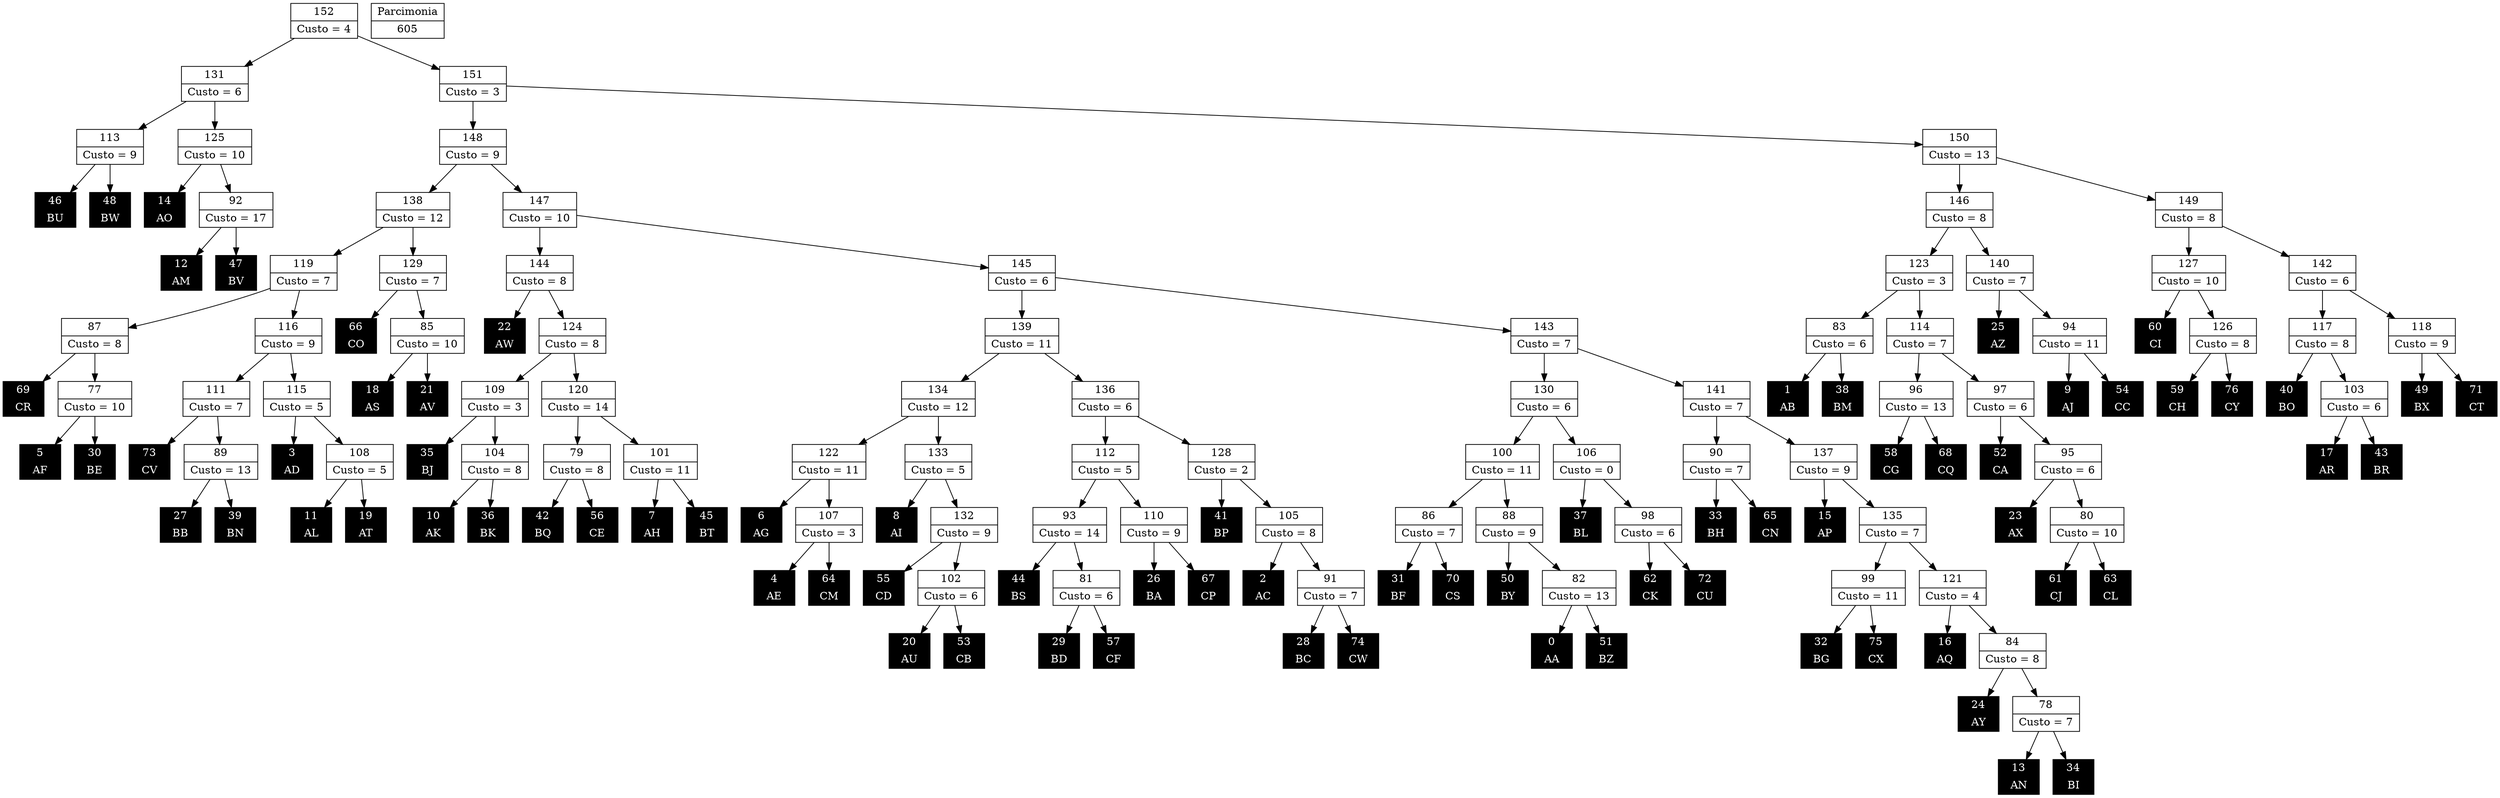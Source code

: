 Digraph G {
0 [shape="record", label="{0 | AA}",style=filled, color=black, fontcolor=white,fontsize=14, height=0.5]
1 [shape="record", label="{1 | AB}",style=filled, color=black, fontcolor=white,fontsize=14, height=0.5]
2 [shape="record", label="{2 | AC}",style=filled, color=black, fontcolor=white,fontsize=14, height=0.5]
3 [shape="record", label="{3 | AD}",style=filled, color=black, fontcolor=white,fontsize=14, height=0.5]
4 [shape="record", label="{4 | AE}",style=filled, color=black, fontcolor=white,fontsize=14, height=0.5]
5 [shape="record", label="{5 | AF}",style=filled, color=black, fontcolor=white,fontsize=14, height=0.5]
6 [shape="record", label="{6 | AG}",style=filled, color=black, fontcolor=white,fontsize=14, height=0.5]
7 [shape="record", label="{7 | AH}",style=filled, color=black, fontcolor=white,fontsize=14, height=0.5]
8 [shape="record", label="{8 | AI}",style=filled, color=black, fontcolor=white,fontsize=14, height=0.5]
9 [shape="record", label="{9 | AJ}",style=filled, color=black, fontcolor=white,fontsize=14, height=0.5]
10 [shape="record", label="{10 | AK}",style=filled, color=black, fontcolor=white,fontsize=14, height=0.5]
11 [shape="record", label="{11 | AL}",style=filled, color=black, fontcolor=white,fontsize=14, height=0.5]
12 [shape="record", label="{12 | AM}",style=filled, color=black, fontcolor=white,fontsize=14, height=0.5]
13 [shape="record", label="{13 | AN}",style=filled, color=black, fontcolor=white,fontsize=14, height=0.5]
14 [shape="record", label="{14 | AO}",style=filled, color=black, fontcolor=white,fontsize=14, height=0.5]
15 [shape="record", label="{15 | AP}",style=filled, color=black, fontcolor=white,fontsize=14, height=0.5]
16 [shape="record", label="{16 | AQ}",style=filled, color=black, fontcolor=white,fontsize=14, height=0.5]
17 [shape="record", label="{17 | AR}",style=filled, color=black, fontcolor=white,fontsize=14, height=0.5]
18 [shape="record", label="{18 | AS}",style=filled, color=black, fontcolor=white,fontsize=14, height=0.5]
19 [shape="record", label="{19 | AT}",style=filled, color=black, fontcolor=white,fontsize=14, height=0.5]
20 [shape="record", label="{20 | AU}",style=filled, color=black, fontcolor=white,fontsize=14, height=0.5]
21 [shape="record", label="{21 | AV}",style=filled, color=black, fontcolor=white,fontsize=14, height=0.5]
22 [shape="record", label="{22 | AW}",style=filled, color=black, fontcolor=white,fontsize=14, height=0.5]
23 [shape="record", label="{23 | AX}",style=filled, color=black, fontcolor=white,fontsize=14, height=0.5]
24 [shape="record", label="{24 | AY}",style=filled, color=black, fontcolor=white,fontsize=14, height=0.5]
25 [shape="record", label="{25 | AZ}",style=filled, color=black, fontcolor=white,fontsize=14, height=0.5]
26 [shape="record", label="{26 | BA}",style=filled, color=black, fontcolor=white,fontsize=14, height=0.5]
27 [shape="record", label="{27 | BB}",style=filled, color=black, fontcolor=white,fontsize=14, height=0.5]
28 [shape="record", label="{28 | BC}",style=filled, color=black, fontcolor=white,fontsize=14, height=0.5]
29 [shape="record", label="{29 | BD}",style=filled, color=black, fontcolor=white,fontsize=14, height=0.5]
30 [shape="record", label="{30 | BE}",style=filled, color=black, fontcolor=white,fontsize=14, height=0.5]
31 [shape="record", label="{31 | BF}",style=filled, color=black, fontcolor=white,fontsize=14, height=0.5]
32 [shape="record", label="{32 | BG}",style=filled, color=black, fontcolor=white,fontsize=14, height=0.5]
33 [shape="record", label="{33 | BH}",style=filled, color=black, fontcolor=white,fontsize=14, height=0.5]
34 [shape="record", label="{34 | BI}",style=filled, color=black, fontcolor=white,fontsize=14, height=0.5]
35 [shape="record", label="{35 | BJ}",style=filled, color=black, fontcolor=white,fontsize=14, height=0.5]
36 [shape="record", label="{36 | BK}",style=filled, color=black, fontcolor=white,fontsize=14, height=0.5]
37 [shape="record", label="{37 | BL}",style=filled, color=black, fontcolor=white,fontsize=14, height=0.5]
38 [shape="record", label="{38 | BM}",style=filled, color=black, fontcolor=white,fontsize=14, height=0.5]
39 [shape="record", label="{39 | BN}",style=filled, color=black, fontcolor=white,fontsize=14, height=0.5]
40 [shape="record", label="{40 | BO}",style=filled, color=black, fontcolor=white,fontsize=14, height=0.5]
41 [shape="record", label="{41 | BP}",style=filled, color=black, fontcolor=white,fontsize=14, height=0.5]
42 [shape="record", label="{42 | BQ}",style=filled, color=black, fontcolor=white,fontsize=14, height=0.5]
43 [shape="record", label="{43 | BR}",style=filled, color=black, fontcolor=white,fontsize=14, height=0.5]
44 [shape="record", label="{44 | BS}",style=filled, color=black, fontcolor=white,fontsize=14, height=0.5]
45 [shape="record", label="{45 | BT}",style=filled, color=black, fontcolor=white,fontsize=14, height=0.5]
46 [shape="record", label="{46 | BU}",style=filled, color=black, fontcolor=white,fontsize=14, height=0.5]
47 [shape="record", label="{47 | BV}",style=filled, color=black, fontcolor=white,fontsize=14, height=0.5]
48 [shape="record", label="{48 | BW}",style=filled, color=black, fontcolor=white,fontsize=14, height=0.5]
49 [shape="record", label="{49 | BX}",style=filled, color=black, fontcolor=white,fontsize=14, height=0.5]
50 [shape="record", label="{50 | BY}",style=filled, color=black, fontcolor=white,fontsize=14, height=0.5]
51 [shape="record", label="{51 | BZ}",style=filled, color=black, fontcolor=white,fontsize=14, height=0.5]
52 [shape="record", label="{52 | CA}",style=filled, color=black, fontcolor=white,fontsize=14, height=0.5]
53 [shape="record", label="{53 | CB}",style=filled, color=black, fontcolor=white,fontsize=14, height=0.5]
54 [shape="record", label="{54 | CC}",style=filled, color=black, fontcolor=white,fontsize=14, height=0.5]
55 [shape="record", label="{55 | CD}",style=filled, color=black, fontcolor=white,fontsize=14, height=0.5]
56 [shape="record", label="{56 | CE}",style=filled, color=black, fontcolor=white,fontsize=14, height=0.5]
57 [shape="record", label="{57 | CF}",style=filled, color=black, fontcolor=white,fontsize=14, height=0.5]
58 [shape="record", label="{58 | CG}",style=filled, color=black, fontcolor=white,fontsize=14, height=0.5]
59 [shape="record", label="{59 | CH}",style=filled, color=black, fontcolor=white,fontsize=14, height=0.5]
60 [shape="record", label="{60 | CI}",style=filled, color=black, fontcolor=white,fontsize=14, height=0.5]
61 [shape="record", label="{61 | CJ}",style=filled, color=black, fontcolor=white,fontsize=14, height=0.5]
62 [shape="record", label="{62 | CK}",style=filled, color=black, fontcolor=white,fontsize=14, height=0.5]
63 [shape="record", label="{63 | CL}",style=filled, color=black, fontcolor=white,fontsize=14, height=0.5]
64 [shape="record", label="{64 | CM}",style=filled, color=black, fontcolor=white,fontsize=14, height=0.5]
65 [shape="record", label="{65 | CN}",style=filled, color=black, fontcolor=white,fontsize=14, height=0.5]
66 [shape="record", label="{66 | CO}",style=filled, color=black, fontcolor=white,fontsize=14, height=0.5]
67 [shape="record", label="{67 | CP}",style=filled, color=black, fontcolor=white,fontsize=14, height=0.5]
68 [shape="record", label="{68 | CQ}",style=filled, color=black, fontcolor=white,fontsize=14, height=0.5]
69 [shape="record", label="{69 | CR}",style=filled, color=black, fontcolor=white,fontsize=14, height=0.5]
70 [shape="record", label="{70 | CS}",style=filled, color=black, fontcolor=white,fontsize=14, height=0.5]
71 [shape="record", label="{71 | CT}",style=filled, color=black, fontcolor=white,fontsize=14, height=0.5]
72 [shape="record", label="{72 | CU}",style=filled, color=black, fontcolor=white,fontsize=14, height=0.5]
73 [shape="record", label="{73 | CV}",style=filled, color=black, fontcolor=white,fontsize=14, height=0.5]
74 [shape="record", label="{74 | CW}",style=filled, color=black, fontcolor=white,fontsize=14, height=0.5]
75 [shape="record", label="{75 | CX}",style=filled, color=black, fontcolor=white,fontsize=14, height=0.5]
76 [shape="record", label="{76 | CY}",style=filled, color=black, fontcolor=white,fontsize=14, height=0.5]
77 [shape="record", label="{77|Custo = 10}"]
78 [shape="record", label="{78|Custo = 7}"]
79 [shape="record", label="{79|Custo = 8}"]
80 [shape="record", label="{80|Custo = 10}"]
81 [shape="record", label="{81|Custo = 6}"]
82 [shape="record", label="{82|Custo = 13}"]
83 [shape="record", label="{83|Custo = 6}"]
84 [shape="record", label="{84|Custo = 8}"]
85 [shape="record", label="{85|Custo = 10}"]
86 [shape="record", label="{86|Custo = 7}"]
87 [shape="record", label="{87|Custo = 8}"]
88 [shape="record", label="{88|Custo = 9}"]
89 [shape="record", label="{89|Custo = 13}"]
90 [shape="record", label="{90|Custo = 7}"]
91 [shape="record", label="{91|Custo = 7}"]
92 [shape="record", label="{92|Custo = 17}"]
93 [shape="record", label="{93|Custo = 14}"]
94 [shape="record", label="{94|Custo = 11}"]
95 [shape="record", label="{95|Custo = 6}"]
96 [shape="record", label="{96|Custo = 13}"]
97 [shape="record", label="{97|Custo = 6}"]
98 [shape="record", label="{98|Custo = 6}"]
99 [shape="record", label="{99|Custo = 11}"]
100 [shape="record", label="{100|Custo = 11}"]
101 [shape="record", label="{101|Custo = 11}"]
102 [shape="record", label="{102|Custo = 6}"]
103 [shape="record", label="{103|Custo = 6}"]
104 [shape="record", label="{104|Custo = 8}"]
105 [shape="record", label="{105|Custo = 8}"]
106 [shape="record", label="{106|Custo = 0}"]
107 [shape="record", label="{107|Custo = 3}"]
108 [shape="record", label="{108|Custo = 5}"]
109 [shape="record", label="{109|Custo = 3}"]
110 [shape="record", label="{110|Custo = 9}"]
111 [shape="record", label="{111|Custo = 7}"]
112 [shape="record", label="{112|Custo = 5}"]
113 [shape="record", label="{113|Custo = 9}"]
114 [shape="record", label="{114|Custo = 7}"]
115 [shape="record", label="{115|Custo = 5}"]
116 [shape="record", label="{116|Custo = 9}"]
117 [shape="record", label="{117|Custo = 8}"]
118 [shape="record", label="{118|Custo = 9}"]
119 [shape="record", label="{119|Custo = 7}"]
120 [shape="record", label="{120|Custo = 14}"]
121 [shape="record", label="{121|Custo = 4}"]
122 [shape="record", label="{122|Custo = 11}"]
123 [shape="record", label="{123|Custo = 3}"]
124 [shape="record", label="{124|Custo = 8}"]
125 [shape="record", label="{125|Custo = 10}"]
126 [shape="record", label="{126|Custo = 8}"]
127 [shape="record", label="{127|Custo = 10}"]
128 [shape="record", label="{128|Custo = 2}"]
129 [shape="record", label="{129|Custo = 7}"]
130 [shape="record", label="{130|Custo = 6}"]
131 [shape="record", label="{131|Custo = 6}"]
132 [shape="record", label="{132|Custo = 9}"]
133 [shape="record", label="{133|Custo = 5}"]
134 [shape="record", label="{134|Custo = 12}"]
135 [shape="record", label="{135|Custo = 7}"]
136 [shape="record", label="{136|Custo = 6}"]
137 [shape="record", label="{137|Custo = 9}"]
138 [shape="record", label="{138|Custo = 12}"]
139 [shape="record", label="{139|Custo = 11}"]
140 [shape="record", label="{140|Custo = 7}"]
141 [shape="record", label="{141|Custo = 7}"]
142 [shape="record", label="{142|Custo = 6}"]
143 [shape="record", label="{143|Custo = 7}"]
144 [shape="record", label="{144|Custo = 8}"]
145 [shape="record", label="{145|Custo = 6}"]
146 [shape="record", label="{146|Custo = 8}"]
147 [shape="record", label="{147|Custo = 10}"]
148 [shape="record", label="{148|Custo = 9}"]
149 [shape="record", label="{149|Custo = 8}"]
150 [shape="record", label="{150|Custo = 13}"]
151 [shape="record", label="{151|Custo = 3}"]
152 [shape="record", label="{152|Custo = 4}"]

77->30
77->5
78->34
78->13
79->56
79->42
80->63
80->61
81->57
81->29
82->51
82->0
83->38
83->1
84->78
84->24
85->21
85->18
86->70
86->31
87->77
87->69
88->82
88->50
89->39
89->27
90->65
90->33
91->74
91->28
92->47
92->12
93->81
93->44
94->54
94->9
95->80
95->23
96->68
96->58
97->95
97->52
98->72
98->62
99->75
99->32
100->88
100->86
101->45
101->7
102->53
102->20
103->43
103->17
104->36
104->10
105->91
105->2
106->98
106->37
107->64
107->4
108->19
108->11
109->104
109->35
110->67
110->26
111->89
111->73
112->110
112->93
113->48
113->46
114->97
114->96
115->108
115->3
116->115
116->111
117->103
117->40
118->71
118->49
119->116
119->87
120->101
120->79
121->84
121->16
122->107
122->6
123->114
123->83
124->120
124->109
125->92
125->14
126->76
126->59
127->126
127->60
128->105
128->41
129->85
129->66
130->106
130->100
131->125
131->113
132->102
132->55
133->132
133->8
134->133
134->122
135->121
135->99
136->128
136->112
137->135
137->15
138->129
138->119
139->136
139->134
140->94
140->25
141->137
141->90
142->118
142->117
143->141
143->130
144->124
144->22
145->143
145->139
146->140
146->123
147->145
147->144
148->147
148->138
149->142
149->127
150->149
150->146
151->150
151->148
152->151
152->131

605 [shape="record", label="{Parcimonia|605}"]
}